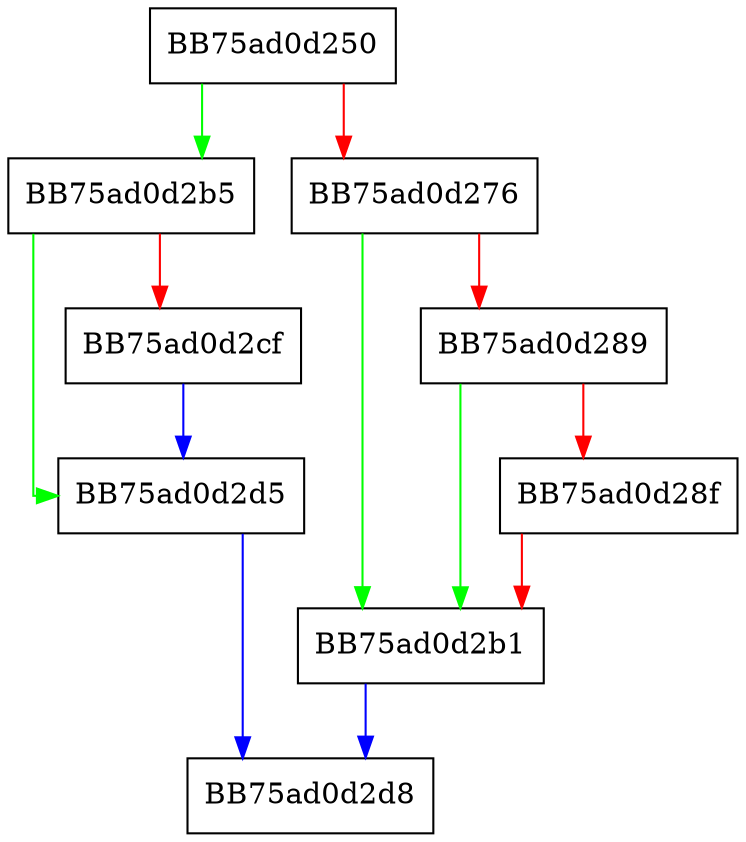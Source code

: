 digraph Write {
  node [shape="box"];
  graph [splines=ortho];
  BB75ad0d250 -> BB75ad0d2b5 [color="green"];
  BB75ad0d250 -> BB75ad0d276 [color="red"];
  BB75ad0d276 -> BB75ad0d2b1 [color="green"];
  BB75ad0d276 -> BB75ad0d289 [color="red"];
  BB75ad0d289 -> BB75ad0d2b1 [color="green"];
  BB75ad0d289 -> BB75ad0d28f [color="red"];
  BB75ad0d28f -> BB75ad0d2b1 [color="red"];
  BB75ad0d2b1 -> BB75ad0d2d8 [color="blue"];
  BB75ad0d2b5 -> BB75ad0d2d5 [color="green"];
  BB75ad0d2b5 -> BB75ad0d2cf [color="red"];
  BB75ad0d2cf -> BB75ad0d2d5 [color="blue"];
  BB75ad0d2d5 -> BB75ad0d2d8 [color="blue"];
}